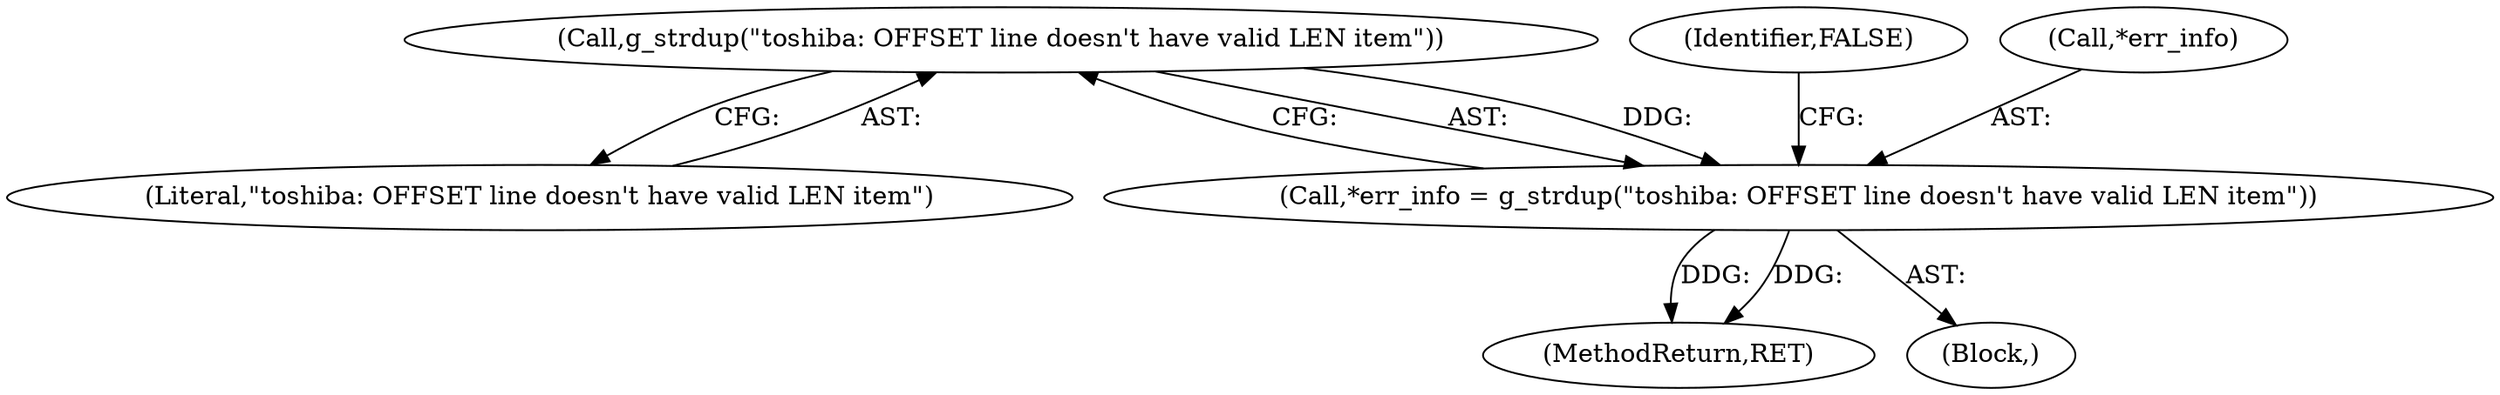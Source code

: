 digraph "0_wireshark_3270dfac43da861c714df76513456b46765ff47f@API" {
"1000253" [label="(Call,g_strdup(\"toshiba: OFFSET line doesn't have valid LEN item\"))"];
"1000250" [label="(Call,*err_info = g_strdup(\"toshiba: OFFSET line doesn't have valid LEN item\"))"];
"1000253" [label="(Call,g_strdup(\"toshiba: OFFSET line doesn't have valid LEN item\"))"];
"1000256" [label="(Identifier,FALSE)"];
"1000492" [label="(MethodReturn,RET)"];
"1000250" [label="(Call,*err_info = g_strdup(\"toshiba: OFFSET line doesn't have valid LEN item\"))"];
"1000245" [label="(Block,)"];
"1000254" [label="(Literal,\"toshiba: OFFSET line doesn't have valid LEN item\")"];
"1000251" [label="(Call,*err_info)"];
"1000253" -> "1000250"  [label="AST: "];
"1000253" -> "1000254"  [label="CFG: "];
"1000254" -> "1000253"  [label="AST: "];
"1000250" -> "1000253"  [label="CFG: "];
"1000253" -> "1000250"  [label="DDG: "];
"1000250" -> "1000245"  [label="AST: "];
"1000251" -> "1000250"  [label="AST: "];
"1000256" -> "1000250"  [label="CFG: "];
"1000250" -> "1000492"  [label="DDG: "];
"1000250" -> "1000492"  [label="DDG: "];
}
